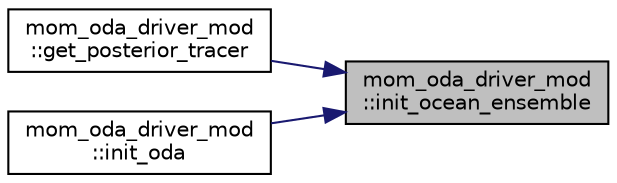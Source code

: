 digraph "mom_oda_driver_mod::init_ocean_ensemble"
{
 // INTERACTIVE_SVG=YES
 // LATEX_PDF_SIZE
  edge [fontname="Helvetica",fontsize="10",labelfontname="Helvetica",labelfontsize="10"];
  node [fontname="Helvetica",fontsize="10",shape=record];
  rankdir="RL";
  Node1 [label="mom_oda_driver_mod\l::init_ocean_ensemble",height=0.2,width=0.4,color="black", fillcolor="grey75", style="filled", fontcolor="black",tooltip="Initialize DA module."];
  Node1 -> Node2 [dir="back",color="midnightblue",fontsize="10",style="solid",fontname="Helvetica"];
  Node2 [label="mom_oda_driver_mod\l::get_posterior_tracer",height=0.2,width=0.4,color="black", fillcolor="white", style="filled",URL="$namespacemom__oda__driver__mod.html#aae4e3631b7c02cc28640de25af758b4a",tooltip="Returns posterior adjustments or full state Note that only those PEs associated with an ensemble memb..."];
  Node1 -> Node3 [dir="back",color="midnightblue",fontsize="10",style="solid",fontname="Helvetica"];
  Node3 [label="mom_oda_driver_mod\l::init_oda",height=0.2,width=0.4,color="black", fillcolor="white", style="filled",URL="$namespacemom__oda__driver__mod.html#aaaf67b8d0e0db3ba3dfe09e24d2b8b24",tooltip="initialize First_guess (prior) and Analysis grid information for all ensemble members"];
}
